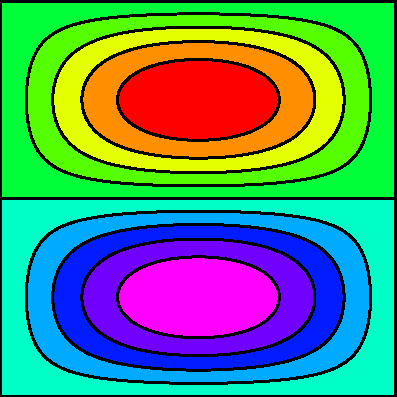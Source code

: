 import graph;
import palette;
import contour;

size(7cm,IgnoreAspect);

pair a=(pi/2,0);
pair b=(3pi/2,2pi);

real f(real x, real y) {return cos(x)*sin(y);}

int N=100;
int Divs=10;

defaultpen(1bp);

bounds range=bounds(-1,1);

real[] Cvals=uniform(range.min,range.max,Divs);
guide[][] g=contour(f,a,b,Cvals,N,operator --);

pen[] Palette=quantize(Rainbow(),Divs);

pen[][] interior=interior(g,extend(Palette,grey,black));
fill(g,interior);
draw(g);

